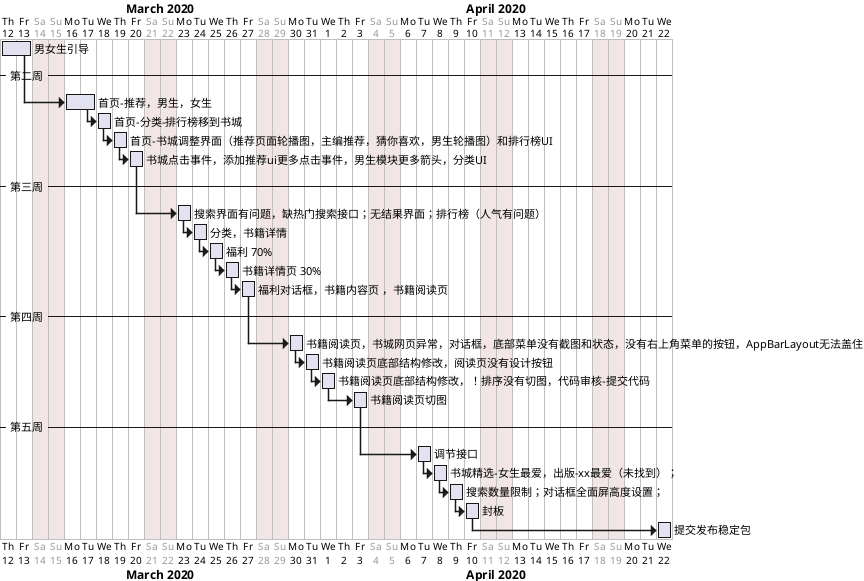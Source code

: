 @startgantt
' printscale weekly
saturday are closed
sunday are closed
Project starts the 2020/03/12
[男女生引导] lasts 2 days
-- 第二周 --
then [首页-推荐，男生，女生]   starts  2020/03/16 
[首页-推荐，男生，女生] lasts 2 days
then [首页-分类-排行榜移到书城] starts  2020/03/18
then [首页-书城调整界面（推荐页面轮播图，主编推荐，猜你喜欢，男生轮播图）和排行榜UI] starts  2020/03/19
then [书城点击事件，添加推荐ui更多点击事件，男生模块更多箭头，分类UI] starts  2020/03/20
-- 第三周 --
then [搜索界面有问题，缺热门搜索接口；无结果界面；排行榜（人气有问题）] starts  2020/03/23
then [分类，书籍详情] starts  2020/03/24
then [福利 70%] starts  2020/03/25
then [书籍详情页 30%] starts  2020/03/26
then [福利对话框，书籍内容页 ，书籍阅读页] starts  2020/03/27
-- 第四周 --
then [书籍阅读页，书城网页异常，对话框，底部菜单没有截图和状态，没有右上角菜单的按钮，AppBarLayout无法盖住] starts 2020/03/30
then [书籍阅读页底部结构修改，阅读页没有设计按钮] starts 2020/03/31
then [书籍阅读页底部结构修改，！排序没有切图，代码审核-提交代码] starts 2020/04/01
then [书籍阅读页切图] starts 2020/04/02
then [书籍阅读页切图] starts 2020/04/03

-- 第五周 --
then [调节接口] starts 2020/04/07
then [书城精选-女生最爱，出版-xx最爱（未找到）；] starts 2020/04/07
then [书城精选-女生最爱，出版-xx最爱（未找到）；] starts 2020/04/08
then [搜索数量限制；对话框全面屏高度设置；] starts 2020/04/08
then [封板] starts 2020/04/10
then [提交发布稳定包] starts 2020/04/22


@endgantt